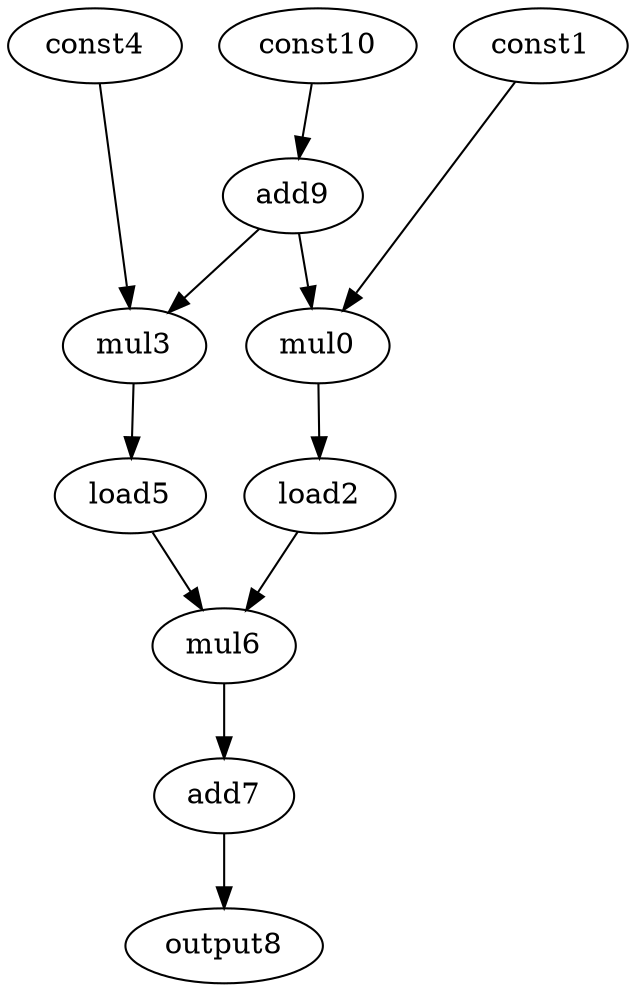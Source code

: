 digraph G {
    mul0;
    load2;
    const1;
    mul6;
    mul3;
    load5;
    const4;
    add7;
    output8;
    add9;
    const10;
    mul0 -> load2 [weight=0];
    load2 -> mul6 [weight=0];
    const1 -> mul0 [weight=0];
    mul6 -> add7 [weight=0];
    mul3 -> load5 [weight=0];
    load5 -> mul6 [weight=0];
    const4 -> mul3 [weight=0];
    add7 -> output8 [weight=0];
    add9 -> mul0 [weight=0];
    add9 -> mul3 [weight=0];
    const10 -> add9 [weight=0];
}
